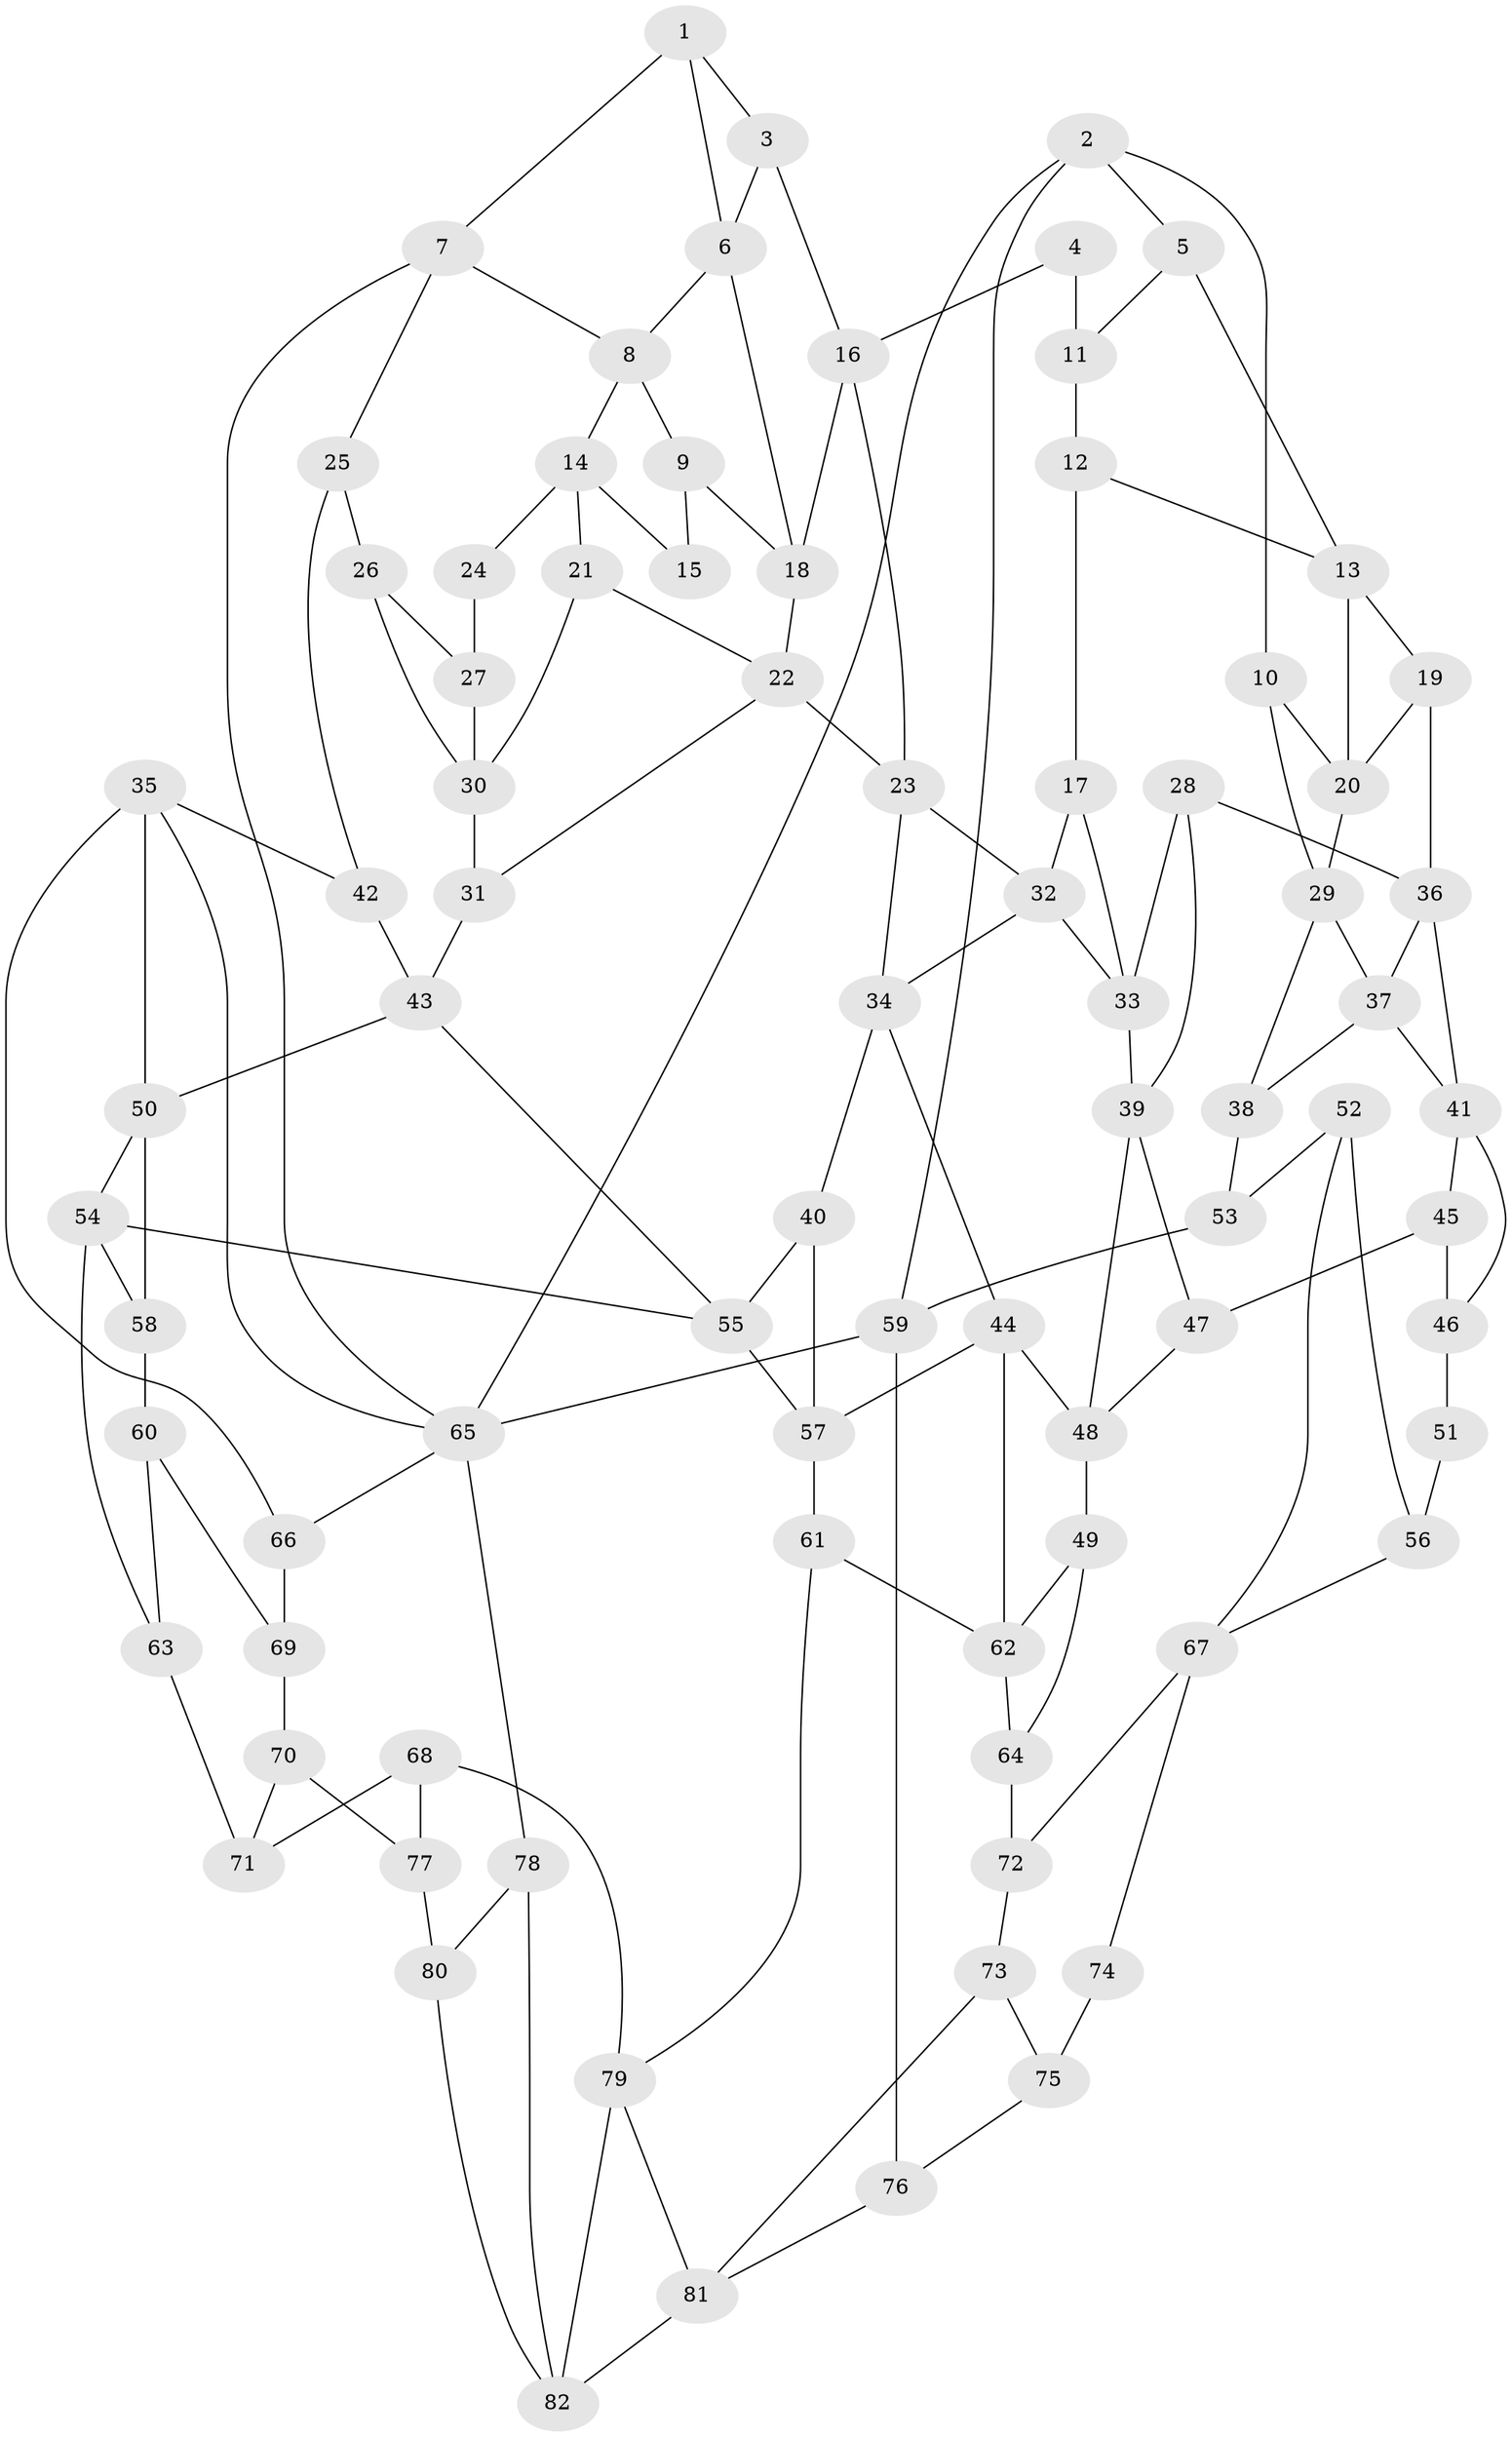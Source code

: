 // original degree distribution, {3: 0.014705882352941176, 5: 0.5735294117647058, 6: 0.19852941176470587, 4: 0.21323529411764705}
// Generated by graph-tools (version 1.1) at 2025/38/03/04/25 23:38:26]
// undirected, 82 vertices, 139 edges
graph export_dot {
  node [color=gray90,style=filled];
  1;
  2;
  3;
  4;
  5;
  6;
  7;
  8;
  9;
  10;
  11;
  12;
  13;
  14;
  15;
  16;
  17;
  18;
  19;
  20;
  21;
  22;
  23;
  24;
  25;
  26;
  27;
  28;
  29;
  30;
  31;
  32;
  33;
  34;
  35;
  36;
  37;
  38;
  39;
  40;
  41;
  42;
  43;
  44;
  45;
  46;
  47;
  48;
  49;
  50;
  51;
  52;
  53;
  54;
  55;
  56;
  57;
  58;
  59;
  60;
  61;
  62;
  63;
  64;
  65;
  66;
  67;
  68;
  69;
  70;
  71;
  72;
  73;
  74;
  75;
  76;
  77;
  78;
  79;
  80;
  81;
  82;
  1 -- 3 [weight=1.0];
  1 -- 6 [weight=1.0];
  1 -- 7 [weight=1.0];
  2 -- 5 [weight=1.0];
  2 -- 10 [weight=1.0];
  2 -- 59 [weight=1.0];
  2 -- 65 [weight=1.0];
  3 -- 6 [weight=1.0];
  3 -- 16 [weight=1.0];
  4 -- 11 [weight=2.0];
  4 -- 16 [weight=1.0];
  5 -- 11 [weight=1.0];
  5 -- 13 [weight=1.0];
  6 -- 8 [weight=1.0];
  6 -- 18 [weight=1.0];
  7 -- 8 [weight=1.0];
  7 -- 25 [weight=1.0];
  7 -- 65 [weight=1.0];
  8 -- 9 [weight=1.0];
  8 -- 14 [weight=1.0];
  9 -- 15 [weight=2.0];
  9 -- 18 [weight=1.0];
  10 -- 20 [weight=1.0];
  10 -- 29 [weight=1.0];
  11 -- 12 [weight=1.0];
  12 -- 13 [weight=1.0];
  12 -- 17 [weight=1.0];
  13 -- 19 [weight=1.0];
  13 -- 20 [weight=1.0];
  14 -- 15 [weight=1.0];
  14 -- 21 [weight=1.0];
  14 -- 24 [weight=1.0];
  16 -- 18 [weight=1.0];
  16 -- 23 [weight=1.0];
  17 -- 32 [weight=1.0];
  17 -- 33 [weight=1.0];
  18 -- 22 [weight=1.0];
  19 -- 20 [weight=1.0];
  19 -- 36 [weight=1.0];
  20 -- 29 [weight=1.0];
  21 -- 22 [weight=1.0];
  21 -- 30 [weight=1.0];
  22 -- 23 [weight=1.0];
  22 -- 31 [weight=1.0];
  23 -- 32 [weight=1.0];
  23 -- 34 [weight=1.0];
  24 -- 27 [weight=2.0];
  25 -- 26 [weight=1.0];
  25 -- 42 [weight=2.0];
  26 -- 27 [weight=1.0];
  26 -- 30 [weight=1.0];
  27 -- 30 [weight=1.0];
  28 -- 33 [weight=1.0];
  28 -- 36 [weight=1.0];
  28 -- 39 [weight=1.0];
  29 -- 37 [weight=1.0];
  29 -- 38 [weight=1.0];
  30 -- 31 [weight=1.0];
  31 -- 43 [weight=1.0];
  32 -- 33 [weight=1.0];
  32 -- 34 [weight=1.0];
  33 -- 39 [weight=1.0];
  34 -- 40 [weight=1.0];
  34 -- 44 [weight=1.0];
  35 -- 42 [weight=1.0];
  35 -- 50 [weight=1.0];
  35 -- 65 [weight=1.0];
  35 -- 66 [weight=1.0];
  36 -- 37 [weight=1.0];
  36 -- 41 [weight=1.0];
  37 -- 38 [weight=1.0];
  37 -- 41 [weight=1.0];
  38 -- 53 [weight=1.0];
  39 -- 47 [weight=1.0];
  39 -- 48 [weight=1.0];
  40 -- 55 [weight=1.0];
  40 -- 57 [weight=1.0];
  41 -- 45 [weight=1.0];
  41 -- 46 [weight=1.0];
  42 -- 43 [weight=1.0];
  43 -- 50 [weight=1.0];
  43 -- 55 [weight=1.0];
  44 -- 48 [weight=1.0];
  44 -- 57 [weight=1.0];
  44 -- 62 [weight=1.0];
  45 -- 46 [weight=1.0];
  45 -- 47 [weight=2.0];
  46 -- 51 [weight=1.0];
  47 -- 48 [weight=1.0];
  48 -- 49 [weight=1.0];
  49 -- 62 [weight=1.0];
  49 -- 64 [weight=1.0];
  50 -- 54 [weight=1.0];
  50 -- 58 [weight=1.0];
  51 -- 56 [weight=2.0];
  52 -- 53 [weight=1.0];
  52 -- 56 [weight=1.0];
  52 -- 67 [weight=1.0];
  53 -- 59 [weight=1.0];
  54 -- 55 [weight=1.0];
  54 -- 58 [weight=1.0];
  54 -- 63 [weight=1.0];
  55 -- 57 [weight=1.0];
  56 -- 67 [weight=1.0];
  57 -- 61 [weight=1.0];
  58 -- 60 [weight=2.0];
  59 -- 65 [weight=1.0];
  59 -- 76 [weight=1.0];
  60 -- 63 [weight=1.0];
  60 -- 69 [weight=1.0];
  61 -- 62 [weight=1.0];
  61 -- 79 [weight=1.0];
  62 -- 64 [weight=1.0];
  63 -- 71 [weight=2.0];
  64 -- 72 [weight=2.0];
  65 -- 66 [weight=1.0];
  65 -- 78 [weight=1.0];
  66 -- 69 [weight=2.0];
  67 -- 72 [weight=1.0];
  67 -- 74 [weight=1.0];
  68 -- 71 [weight=1.0];
  68 -- 77 [weight=1.0];
  68 -- 79 [weight=1.0];
  69 -- 70 [weight=1.0];
  70 -- 71 [weight=1.0];
  70 -- 77 [weight=1.0];
  72 -- 73 [weight=1.0];
  73 -- 75 [weight=1.0];
  73 -- 81 [weight=1.0];
  74 -- 75 [weight=2.0];
  75 -- 76 [weight=1.0];
  76 -- 81 [weight=1.0];
  77 -- 80 [weight=2.0];
  78 -- 80 [weight=1.0];
  78 -- 82 [weight=1.0];
  79 -- 81 [weight=1.0];
  79 -- 82 [weight=1.0];
  80 -- 82 [weight=1.0];
  81 -- 82 [weight=1.0];
}
